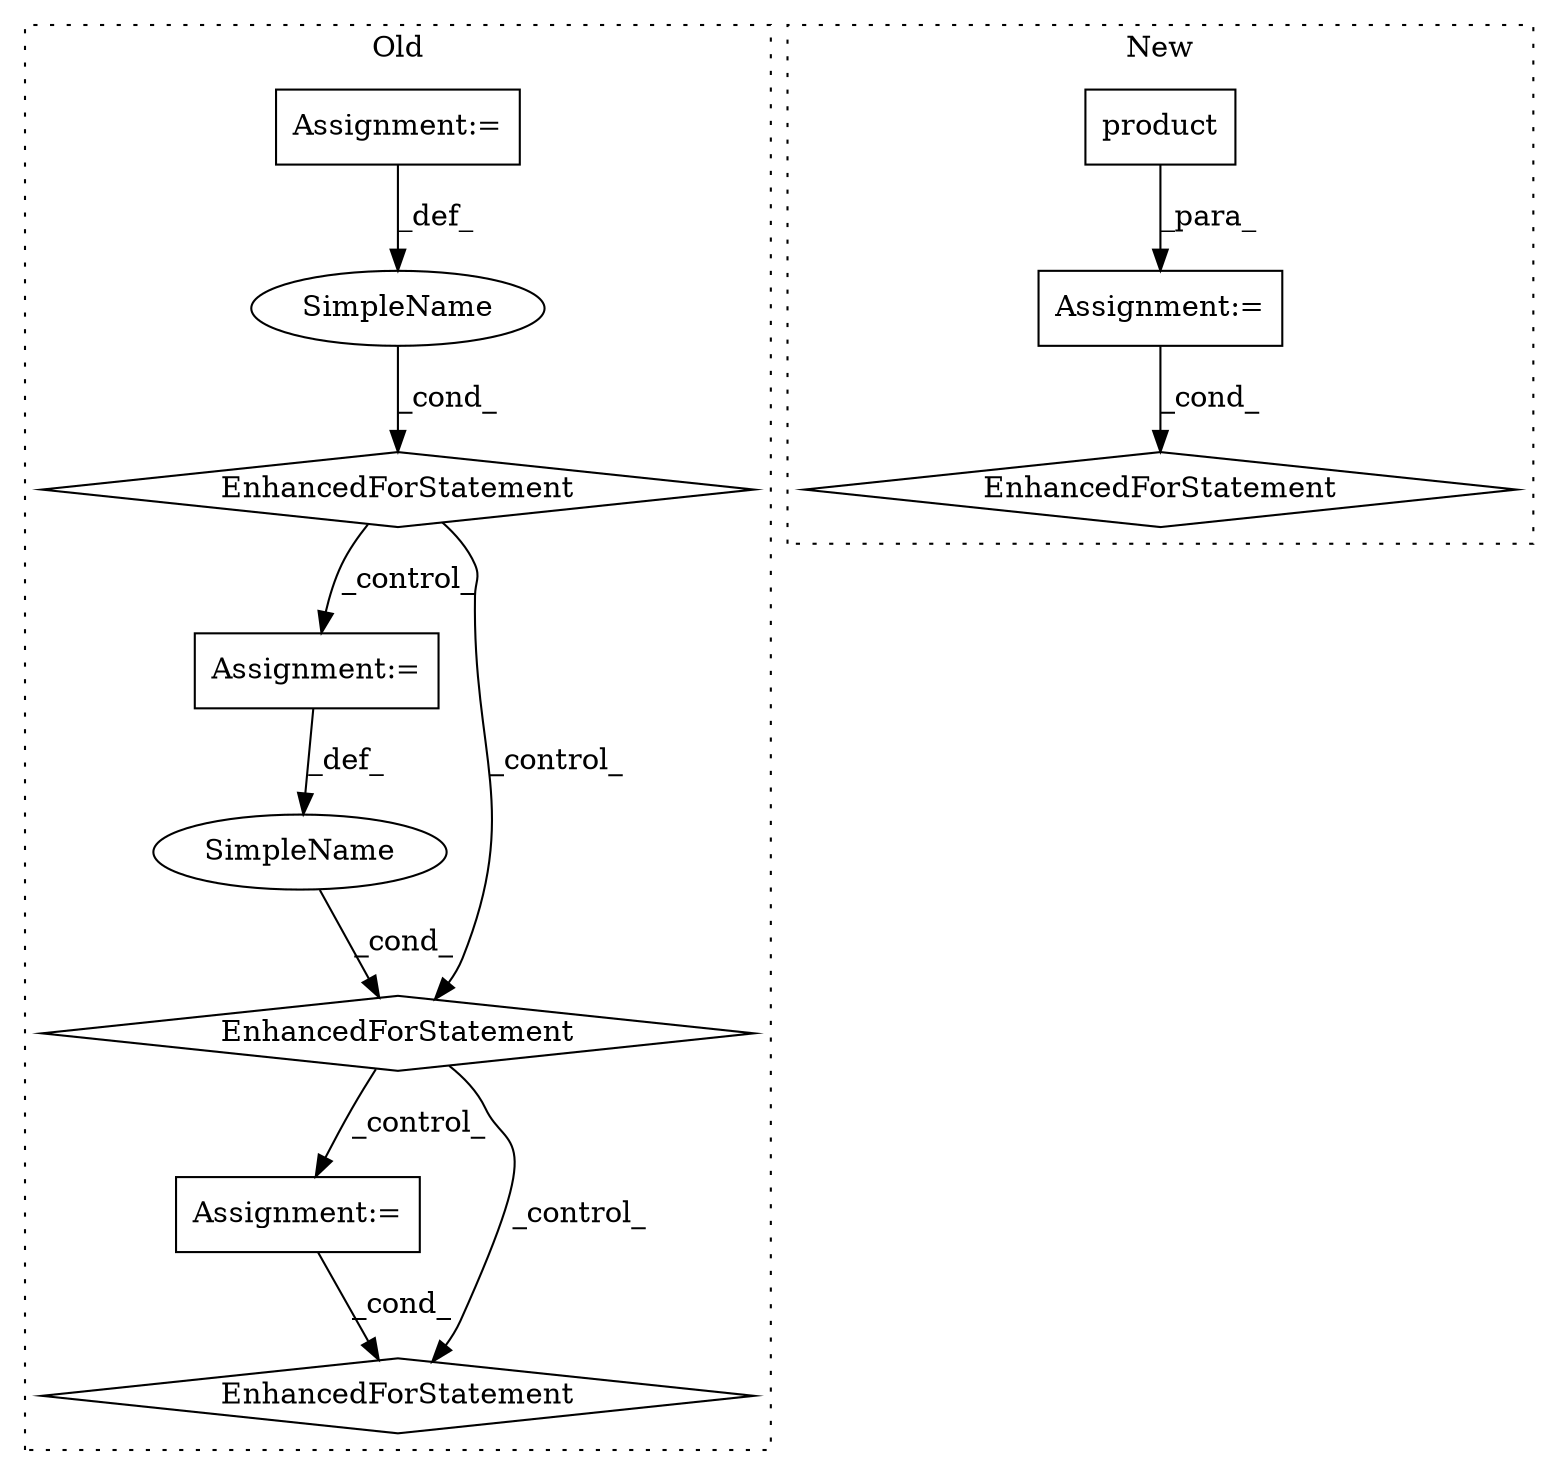 digraph G {
subgraph cluster0 {
1 [label="EnhancedForStatement" a="70" s="12274,12401" l="57,2" shape="diamond"];
3 [label="Assignment:=" a="7" s="12274,12401" l="57,2" shape="box"];
5 [label="Assignment:=" a="7" s="12860,13000" l="73,2" shape="box"];
6 [label="SimpleName" a="42" s="12377" l="10" shape="ellipse"];
7 [label="EnhancedForStatement" a="70" s="12860,13000" l="73,2" shape="diamond"];
9 [label="SimpleName" a="42" s="12667" l="9" shape="ellipse"];
10 [label="Assignment:=" a="7" s="12556,12689" l="65,2" shape="box"];
11 [label="EnhancedForStatement" a="70" s="12556,12689" l="65,2" shape="diamond"];
label = "Old";
style="dotted";
}
subgraph cluster1 {
2 [label="product" a="32" s="9097,9161" l="8,1" shape="box"];
4 [label="Assignment:=" a="7" s="9009,9162" l="57,2" shape="box"];
8 [label="EnhancedForStatement" a="70" s="9009,9162" l="57,2" shape="diamond"];
label = "New";
style="dotted";
}
1 -> 10 [label="_control_"];
1 -> 11 [label="_control_"];
2 -> 4 [label="_para_"];
3 -> 6 [label="_def_"];
4 -> 8 [label="_cond_"];
5 -> 7 [label="_cond_"];
6 -> 1 [label="_cond_"];
9 -> 11 [label="_cond_"];
10 -> 9 [label="_def_"];
11 -> 5 [label="_control_"];
11 -> 7 [label="_control_"];
}